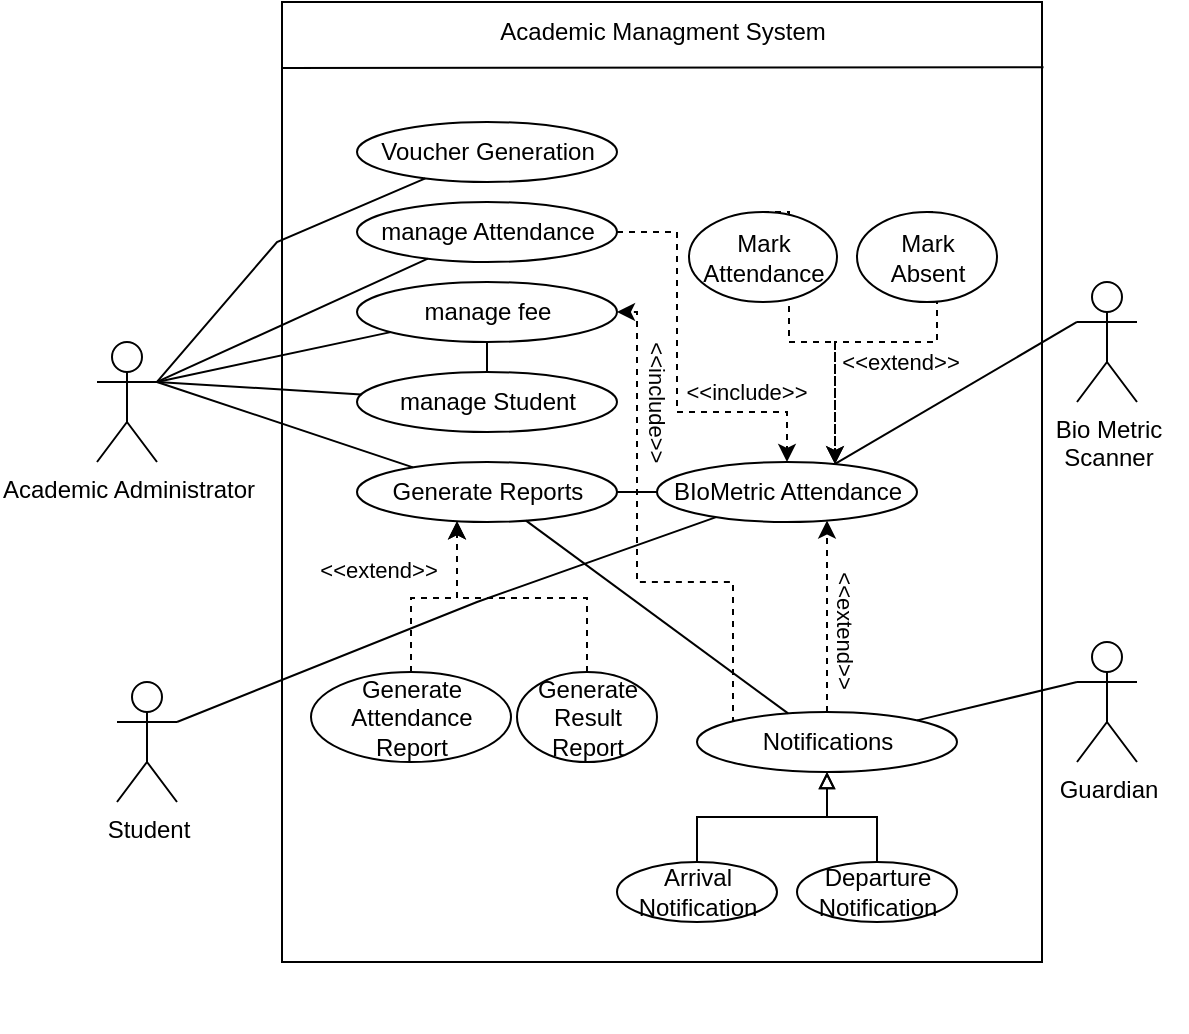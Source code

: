 <mxfile version="22.0.2" type="device">
  <diagram name="Page-1" id="d-1v9EnhxTjVUPsZgdRl">
    <mxGraphModel dx="975" dy="680" grid="1" gridSize="10" guides="1" tooltips="1" connect="1" arrows="1" fold="1" page="1" pageScale="1" pageWidth="850" pageHeight="1100" math="0" shadow="0">
      <root>
        <mxCell id="0" />
        <mxCell id="1" parent="0" />
        <mxCell id="v_gu16d_T8Iaur3d_9wj-158" value="" style="group" vertex="1" connectable="0" parent="1">
          <mxGeometry x="57.5" y="10" width="545" height="515" as="geometry" />
        </mxCell>
        <mxCell id="v_gu16d_T8Iaur3d_9wj-69" value="" style="rounded=0;whiteSpace=wrap;html=1;" vertex="1" parent="v_gu16d_T8Iaur3d_9wj-158">
          <mxGeometry x="92.5" width="380" height="480" as="geometry" />
        </mxCell>
        <mxCell id="v_gu16d_T8Iaur3d_9wj-113" value="" style="group" vertex="1" connectable="0" parent="v_gu16d_T8Iaur3d_9wj-158">
          <mxGeometry y="60" width="545" height="455" as="geometry" />
        </mxCell>
        <mxCell id="v_gu16d_T8Iaur3d_9wj-114" value="manage Attendance" style="ellipse;whiteSpace=wrap;html=1;" vertex="1" parent="v_gu16d_T8Iaur3d_9wj-113">
          <mxGeometry x="130" y="40" width="130" height="30" as="geometry" />
        </mxCell>
        <mxCell id="v_gu16d_T8Iaur3d_9wj-115" value="Academic Administrator" style="shape=umlActor;html=1;verticalLabelPosition=bottom;verticalAlign=top;align=center;" vertex="1" parent="v_gu16d_T8Iaur3d_9wj-113">
          <mxGeometry y="110" width="30" height="60" as="geometry" />
        </mxCell>
        <mxCell id="v_gu16d_T8Iaur3d_9wj-116" value="manage fee" style="ellipse;whiteSpace=wrap;html=1;" vertex="1" parent="v_gu16d_T8Iaur3d_9wj-113">
          <mxGeometry x="130" y="80" width="130" height="30" as="geometry" />
        </mxCell>
        <mxCell id="v_gu16d_T8Iaur3d_9wj-117" value="" style="endArrow=none;html=1;rounded=0;exitX=1;exitY=0.333;exitDx=0;exitDy=0;exitPerimeter=0;" edge="1" parent="v_gu16d_T8Iaur3d_9wj-113" source="v_gu16d_T8Iaur3d_9wj-115" target="v_gu16d_T8Iaur3d_9wj-116">
          <mxGeometry width="50" height="50" relative="1" as="geometry">
            <mxPoint x="40" y="150" as="sourcePoint" />
            <mxPoint x="90" y="100" as="targetPoint" />
          </mxGeometry>
        </mxCell>
        <mxCell id="v_gu16d_T8Iaur3d_9wj-118" value="" style="endArrow=none;html=1;rounded=0;exitX=1;exitY=0.333;exitDx=0;exitDy=0;exitPerimeter=0;" edge="1" parent="v_gu16d_T8Iaur3d_9wj-113" source="v_gu16d_T8Iaur3d_9wj-115" target="v_gu16d_T8Iaur3d_9wj-114">
          <mxGeometry width="50" height="50" relative="1" as="geometry">
            <mxPoint x="30" y="95" as="sourcePoint" />
            <mxPoint x="147" y="70" as="targetPoint" />
          </mxGeometry>
        </mxCell>
        <mxCell id="v_gu16d_T8Iaur3d_9wj-119" value="manage Student" style="ellipse;whiteSpace=wrap;html=1;" vertex="1" parent="v_gu16d_T8Iaur3d_9wj-113">
          <mxGeometry x="130" y="125" width="130" height="30" as="geometry" />
        </mxCell>
        <mxCell id="v_gu16d_T8Iaur3d_9wj-120" value="Student" style="shape=umlActor;html=1;verticalLabelPosition=bottom;verticalAlign=top;align=center;" vertex="1" parent="v_gu16d_T8Iaur3d_9wj-113">
          <mxGeometry x="10" y="280" width="30" height="60" as="geometry" />
        </mxCell>
        <mxCell id="v_gu16d_T8Iaur3d_9wj-121" value="BIoMetric Attendance" style="ellipse;whiteSpace=wrap;html=1;" vertex="1" parent="v_gu16d_T8Iaur3d_9wj-113">
          <mxGeometry x="280" y="170" width="130" height="30" as="geometry" />
        </mxCell>
        <mxCell id="v_gu16d_T8Iaur3d_9wj-122" style="edgeStyle=orthogonalEdgeStyle;rounded=0;orthogonalLoop=1;jettySize=auto;html=1;exitX=1;exitY=0.5;exitDx=0;exitDy=0;dashed=1;" edge="1" parent="v_gu16d_T8Iaur3d_9wj-113" source="v_gu16d_T8Iaur3d_9wj-114" target="v_gu16d_T8Iaur3d_9wj-121">
          <mxGeometry relative="1" as="geometry">
            <Array as="points">
              <mxPoint x="290" y="55" />
              <mxPoint x="290" y="145" />
            </Array>
          </mxGeometry>
        </mxCell>
        <mxCell id="v_gu16d_T8Iaur3d_9wj-123" value="&amp;lt;&amp;lt;include&amp;gt;&amp;gt;" style="edgeLabel;html=1;align=center;verticalAlign=middle;resizable=0;points=[];rotation=0;" vertex="1" connectable="0" parent="v_gu16d_T8Iaur3d_9wj-122">
          <mxGeometry x="0.079" y="1" relative="1" as="geometry">
            <mxPoint x="33" y="2" as="offset" />
          </mxGeometry>
        </mxCell>
        <mxCell id="v_gu16d_T8Iaur3d_9wj-124" value="Generate Reports" style="ellipse;whiteSpace=wrap;html=1;" vertex="1" parent="v_gu16d_T8Iaur3d_9wj-113">
          <mxGeometry x="130" y="170" width="130" height="30" as="geometry" />
        </mxCell>
        <mxCell id="v_gu16d_T8Iaur3d_9wj-125" value="" style="endArrow=none;html=1;rounded=0;exitX=1;exitY=0.333;exitDx=0;exitDy=0;exitPerimeter=0;" edge="1" parent="v_gu16d_T8Iaur3d_9wj-113" source="v_gu16d_T8Iaur3d_9wj-115" target="v_gu16d_T8Iaur3d_9wj-119">
          <mxGeometry width="50" height="50" relative="1" as="geometry">
            <mxPoint x="40" y="140" as="sourcePoint" />
            <mxPoint x="157" y="115" as="targetPoint" />
          </mxGeometry>
        </mxCell>
        <mxCell id="v_gu16d_T8Iaur3d_9wj-126" value="" style="endArrow=none;html=1;rounded=0;exitX=1;exitY=0.333;exitDx=0;exitDy=0;exitPerimeter=0;" edge="1" parent="v_gu16d_T8Iaur3d_9wj-113" source="v_gu16d_T8Iaur3d_9wj-115" target="v_gu16d_T8Iaur3d_9wj-124">
          <mxGeometry width="50" height="50" relative="1" as="geometry">
            <mxPoint x="30" y="155" as="sourcePoint" />
            <mxPoint x="132" y="161" as="targetPoint" />
          </mxGeometry>
        </mxCell>
        <mxCell id="v_gu16d_T8Iaur3d_9wj-127" value="Bio Metric&lt;br&gt;Scanner" style="shape=umlActor;html=1;verticalLabelPosition=bottom;verticalAlign=top;align=center;" vertex="1" parent="v_gu16d_T8Iaur3d_9wj-113">
          <mxGeometry x="490" y="80" width="30" height="60" as="geometry" />
        </mxCell>
        <mxCell id="v_gu16d_T8Iaur3d_9wj-128" value="" style="endArrow=none;html=1;rounded=0;entryX=0;entryY=0.333;entryDx=0;entryDy=0;entryPerimeter=0;" edge="1" parent="v_gu16d_T8Iaur3d_9wj-113" source="v_gu16d_T8Iaur3d_9wj-121" target="v_gu16d_T8Iaur3d_9wj-127">
          <mxGeometry width="50" height="50" relative="1" as="geometry">
            <mxPoint x="375" y="210" as="sourcePoint" />
            <mxPoint x="503" y="253" as="targetPoint" />
          </mxGeometry>
        </mxCell>
        <mxCell id="v_gu16d_T8Iaur3d_9wj-129" value="Guardian" style="shape=umlActor;html=1;verticalLabelPosition=bottom;verticalAlign=top;align=center;" vertex="1" parent="v_gu16d_T8Iaur3d_9wj-113">
          <mxGeometry x="490" y="260" width="30" height="60" as="geometry" />
        </mxCell>
        <mxCell id="v_gu16d_T8Iaur3d_9wj-130" style="edgeStyle=orthogonalEdgeStyle;rounded=0;orthogonalLoop=1;jettySize=auto;html=1;exitX=0.5;exitY=0;exitDx=0;exitDy=0;dashed=1;" edge="1" parent="v_gu16d_T8Iaur3d_9wj-113" source="v_gu16d_T8Iaur3d_9wj-134" target="v_gu16d_T8Iaur3d_9wj-121">
          <mxGeometry relative="1" as="geometry">
            <Array as="points">
              <mxPoint x="365" y="220" />
              <mxPoint x="365" y="220" />
            </Array>
          </mxGeometry>
        </mxCell>
        <mxCell id="v_gu16d_T8Iaur3d_9wj-131" value="&amp;lt;&amp;lt;extend&amp;gt;&amp;gt;" style="edgeLabel;html=1;align=center;verticalAlign=middle;resizable=0;points=[];rotation=90;" vertex="1" connectable="0" parent="v_gu16d_T8Iaur3d_9wj-130">
          <mxGeometry x="0.252" y="-1" relative="1" as="geometry">
            <mxPoint x="8" y="19" as="offset" />
          </mxGeometry>
        </mxCell>
        <mxCell id="v_gu16d_T8Iaur3d_9wj-132" style="edgeStyle=orthogonalEdgeStyle;rounded=0;orthogonalLoop=1;jettySize=auto;html=1;exitX=0;exitY=0;exitDx=0;exitDy=0;dashed=1;" edge="1" parent="v_gu16d_T8Iaur3d_9wj-113" source="v_gu16d_T8Iaur3d_9wj-134" target="v_gu16d_T8Iaur3d_9wj-116">
          <mxGeometry relative="1" as="geometry">
            <Array as="points">
              <mxPoint x="318" y="230" />
              <mxPoint x="270" y="230" />
              <mxPoint x="270" y="95" />
            </Array>
          </mxGeometry>
        </mxCell>
        <mxCell id="v_gu16d_T8Iaur3d_9wj-133" value="&amp;lt;&amp;lt;include&amp;gt;&amp;gt;" style="edgeLabel;html=1;align=center;verticalAlign=middle;resizable=0;points=[];rotation=90;" vertex="1" connectable="0" parent="v_gu16d_T8Iaur3d_9wj-132">
          <mxGeometry y="1" relative="1" as="geometry">
            <mxPoint x="11" y="-77" as="offset" />
          </mxGeometry>
        </mxCell>
        <mxCell id="v_gu16d_T8Iaur3d_9wj-134" value="Notifications" style="ellipse;whiteSpace=wrap;html=1;" vertex="1" parent="v_gu16d_T8Iaur3d_9wj-113">
          <mxGeometry x="300" y="295" width="130" height="30" as="geometry" />
        </mxCell>
        <mxCell id="v_gu16d_T8Iaur3d_9wj-135" value="" style="endArrow=none;html=1;rounded=0;exitX=1;exitY=0.333;exitDx=0;exitDy=0;exitPerimeter=0;" edge="1" parent="v_gu16d_T8Iaur3d_9wj-113" source="v_gu16d_T8Iaur3d_9wj-120" target="v_gu16d_T8Iaur3d_9wj-121">
          <mxGeometry width="50" height="50" relative="1" as="geometry">
            <mxPoint x="70" y="140" as="sourcePoint" />
            <mxPoint x="286.707" y="310.606" as="targetPoint" />
            <Array as="points">
              <mxPoint x="190" y="240" />
            </Array>
          </mxGeometry>
        </mxCell>
        <mxCell id="v_gu16d_T8Iaur3d_9wj-136" value="" style="endArrow=none;html=1;rounded=0;entryX=0;entryY=0.333;entryDx=0;entryDy=0;entryPerimeter=0;" edge="1" parent="v_gu16d_T8Iaur3d_9wj-113" source="v_gu16d_T8Iaur3d_9wj-134" target="v_gu16d_T8Iaur3d_9wj-129">
          <mxGeometry width="50" height="50" relative="1" as="geometry">
            <mxPoint x="260" y="184.5" as="sourcePoint" />
            <mxPoint x="477" y="355.5" as="targetPoint" />
          </mxGeometry>
        </mxCell>
        <mxCell id="v_gu16d_T8Iaur3d_9wj-137" value="" style="endArrow=none;html=1;rounded=0;" edge="1" parent="v_gu16d_T8Iaur3d_9wj-113" source="v_gu16d_T8Iaur3d_9wj-119" target="v_gu16d_T8Iaur3d_9wj-116">
          <mxGeometry width="50" height="50" relative="1" as="geometry">
            <mxPoint x="250" y="125" as="sourcePoint" />
            <mxPoint x="385" y="63" as="targetPoint" />
          </mxGeometry>
        </mxCell>
        <mxCell id="v_gu16d_T8Iaur3d_9wj-138" value="Voucher Generation" style="ellipse;whiteSpace=wrap;html=1;" vertex="1" parent="v_gu16d_T8Iaur3d_9wj-113">
          <mxGeometry x="130" width="130" height="30" as="geometry" />
        </mxCell>
        <mxCell id="v_gu16d_T8Iaur3d_9wj-139" value="" style="endArrow=none;html=1;rounded=0;exitX=1;exitY=0.333;exitDx=0;exitDy=0;exitPerimeter=0;" edge="1" parent="v_gu16d_T8Iaur3d_9wj-113" source="v_gu16d_T8Iaur3d_9wj-115" target="v_gu16d_T8Iaur3d_9wj-138">
          <mxGeometry width="50" height="50" relative="1" as="geometry">
            <mxPoint x="20" y="67.5" as="sourcePoint" />
            <mxPoint x="137" y="42.5" as="targetPoint" />
            <Array as="points">
              <mxPoint x="90" y="60" />
            </Array>
          </mxGeometry>
        </mxCell>
        <mxCell id="v_gu16d_T8Iaur3d_9wj-140" style="edgeStyle=orthogonalEdgeStyle;rounded=0;orthogonalLoop=1;jettySize=auto;html=1;exitX=0.5;exitY=0;exitDx=0;exitDy=0;endArrow=block;endFill=0;" edge="1" parent="v_gu16d_T8Iaur3d_9wj-113" source="v_gu16d_T8Iaur3d_9wj-141" target="v_gu16d_T8Iaur3d_9wj-134">
          <mxGeometry relative="1" as="geometry" />
        </mxCell>
        <mxCell id="v_gu16d_T8Iaur3d_9wj-141" value="Arrival&lt;br&gt;Notification" style="ellipse;whiteSpace=wrap;html=1;" vertex="1" parent="v_gu16d_T8Iaur3d_9wj-113">
          <mxGeometry x="260" y="370" width="80" height="30" as="geometry" />
        </mxCell>
        <mxCell id="v_gu16d_T8Iaur3d_9wj-142" style="edgeStyle=orthogonalEdgeStyle;rounded=0;orthogonalLoop=1;jettySize=auto;html=1;exitX=0.5;exitY=0;exitDx=0;exitDy=0;endArrow=block;endFill=0;" edge="1" parent="v_gu16d_T8Iaur3d_9wj-113" source="v_gu16d_T8Iaur3d_9wj-143" target="v_gu16d_T8Iaur3d_9wj-134">
          <mxGeometry relative="1" as="geometry" />
        </mxCell>
        <mxCell id="v_gu16d_T8Iaur3d_9wj-143" value="Departure&lt;br&gt;Notification" style="ellipse;whiteSpace=wrap;html=1;" vertex="1" parent="v_gu16d_T8Iaur3d_9wj-113">
          <mxGeometry x="350" y="370" width="80" height="30" as="geometry" />
        </mxCell>
        <mxCell id="v_gu16d_T8Iaur3d_9wj-144" value="" style="endArrow=none;html=1;rounded=0;" edge="1" parent="v_gu16d_T8Iaur3d_9wj-113" source="v_gu16d_T8Iaur3d_9wj-124" target="v_gu16d_T8Iaur3d_9wj-134">
          <mxGeometry width="50" height="50" relative="1" as="geometry">
            <mxPoint x="180" y="250" as="sourcePoint" />
            <mxPoint x="260" y="250" as="targetPoint" />
          </mxGeometry>
        </mxCell>
        <mxCell id="v_gu16d_T8Iaur3d_9wj-145" style="edgeStyle=orthogonalEdgeStyle;rounded=0;orthogonalLoop=1;jettySize=auto;html=1;exitX=0.5;exitY=0;exitDx=0;exitDy=0;dashed=1;" edge="1" parent="v_gu16d_T8Iaur3d_9wj-113" source="v_gu16d_T8Iaur3d_9wj-146" target="v_gu16d_T8Iaur3d_9wj-124">
          <mxGeometry relative="1" as="geometry">
            <Array as="points">
              <mxPoint x="157" y="238" />
              <mxPoint x="180" y="238" />
            </Array>
          </mxGeometry>
        </mxCell>
        <mxCell id="v_gu16d_T8Iaur3d_9wj-146" value="Generate&lt;br&gt;Attendance Report" style="ellipse;whiteSpace=wrap;html=1;" vertex="1" parent="v_gu16d_T8Iaur3d_9wj-113">
          <mxGeometry x="107" y="275" width="100" height="45" as="geometry" />
        </mxCell>
        <mxCell id="v_gu16d_T8Iaur3d_9wj-147" style="edgeStyle=orthogonalEdgeStyle;rounded=0;orthogonalLoop=1;jettySize=auto;html=1;exitX=0.5;exitY=0;exitDx=0;exitDy=0;dashed=1;" edge="1" parent="v_gu16d_T8Iaur3d_9wj-113" source="v_gu16d_T8Iaur3d_9wj-149" target="v_gu16d_T8Iaur3d_9wj-124">
          <mxGeometry relative="1" as="geometry">
            <Array as="points">
              <mxPoint x="245" y="238" />
              <mxPoint x="180" y="238" />
            </Array>
          </mxGeometry>
        </mxCell>
        <mxCell id="v_gu16d_T8Iaur3d_9wj-148" value="&amp;lt;&amp;lt;extend&amp;gt;&amp;gt;" style="edgeLabel;html=1;align=center;verticalAlign=middle;resizable=0;points=[];" vertex="1" connectable="0" parent="v_gu16d_T8Iaur3d_9wj-147">
          <mxGeometry x="0.654" relative="1" as="geometry">
            <mxPoint x="-40" as="offset" />
          </mxGeometry>
        </mxCell>
        <mxCell id="v_gu16d_T8Iaur3d_9wj-149" value="Generate&lt;br&gt;Result Report" style="ellipse;whiteSpace=wrap;html=1;" vertex="1" parent="v_gu16d_T8Iaur3d_9wj-113">
          <mxGeometry x="210" y="275" width="70" height="45" as="geometry" />
        </mxCell>
        <mxCell id="v_gu16d_T8Iaur3d_9wj-150" style="edgeStyle=orthogonalEdgeStyle;rounded=0;orthogonalLoop=1;jettySize=auto;html=1;exitX=0.5;exitY=0;exitDx=0;exitDy=0;dashed=1;" edge="1" parent="v_gu16d_T8Iaur3d_9wj-113" source="v_gu16d_T8Iaur3d_9wj-151" target="v_gu16d_T8Iaur3d_9wj-121">
          <mxGeometry relative="1" as="geometry">
            <mxPoint x="369" y="-30" as="targetPoint" />
            <Array as="points">
              <mxPoint x="346" y="110" />
              <mxPoint x="369" y="110" />
            </Array>
          </mxGeometry>
        </mxCell>
        <mxCell id="v_gu16d_T8Iaur3d_9wj-151" value="Mark&lt;br&gt;Attendance" style="ellipse;whiteSpace=wrap;html=1;" vertex="1" parent="v_gu16d_T8Iaur3d_9wj-113">
          <mxGeometry x="296" y="45" width="74" height="45" as="geometry" />
        </mxCell>
        <mxCell id="v_gu16d_T8Iaur3d_9wj-152" style="edgeStyle=orthogonalEdgeStyle;rounded=0;orthogonalLoop=1;jettySize=auto;html=1;exitX=0.5;exitY=0;exitDx=0;exitDy=0;dashed=1;" edge="1" parent="v_gu16d_T8Iaur3d_9wj-113" source="v_gu16d_T8Iaur3d_9wj-154" target="v_gu16d_T8Iaur3d_9wj-121">
          <mxGeometry relative="1" as="geometry">
            <mxPoint x="369" y="-30" as="targetPoint" />
            <Array as="points">
              <mxPoint x="420" y="45" />
              <mxPoint x="420" y="110" />
              <mxPoint x="369" y="110" />
            </Array>
          </mxGeometry>
        </mxCell>
        <mxCell id="v_gu16d_T8Iaur3d_9wj-153" value="&amp;lt;&amp;lt;extend&amp;gt;&amp;gt;" style="edgeLabel;html=1;align=center;verticalAlign=middle;resizable=0;points=[];" vertex="1" connectable="0" parent="v_gu16d_T8Iaur3d_9wj-152">
          <mxGeometry x="-0.07" y="2" relative="1" as="geometry">
            <mxPoint x="-4" y="8" as="offset" />
          </mxGeometry>
        </mxCell>
        <mxCell id="v_gu16d_T8Iaur3d_9wj-154" value="Mark&lt;br&gt;Absent" style="ellipse;whiteSpace=wrap;html=1;" vertex="1" parent="v_gu16d_T8Iaur3d_9wj-113">
          <mxGeometry x="380" y="45" width="70" height="45" as="geometry" />
        </mxCell>
        <mxCell id="v_gu16d_T8Iaur3d_9wj-155" value="" style="endArrow=none;html=1;rounded=0;" edge="1" parent="v_gu16d_T8Iaur3d_9wj-113" source="v_gu16d_T8Iaur3d_9wj-124" target="v_gu16d_T8Iaur3d_9wj-121">
          <mxGeometry width="50" height="50" relative="1" as="geometry">
            <mxPoint x="236" y="200" as="sourcePoint" />
            <mxPoint x="364" y="243" as="targetPoint" />
          </mxGeometry>
        </mxCell>
        <mxCell id="v_gu16d_T8Iaur3d_9wj-156" value="" style="endArrow=none;html=1;rounded=0;entryX=1.002;entryY=0.068;entryDx=0;entryDy=0;entryPerimeter=0;" edge="1" parent="v_gu16d_T8Iaur3d_9wj-158" target="v_gu16d_T8Iaur3d_9wj-69">
          <mxGeometry width="50" height="50" relative="1" as="geometry">
            <mxPoint x="92.5" y="33" as="sourcePoint" />
            <mxPoint x="222.5" y="10" as="targetPoint" />
          </mxGeometry>
        </mxCell>
        <mxCell id="v_gu16d_T8Iaur3d_9wj-157" value="Academic Managment System" style="text;html=1;align=center;verticalAlign=middle;resizable=0;points=[];autosize=1;strokeColor=none;fillColor=none;" vertex="1" parent="v_gu16d_T8Iaur3d_9wj-158">
          <mxGeometry x="187.5" width="190" height="30" as="geometry" />
        </mxCell>
      </root>
    </mxGraphModel>
  </diagram>
</mxfile>
